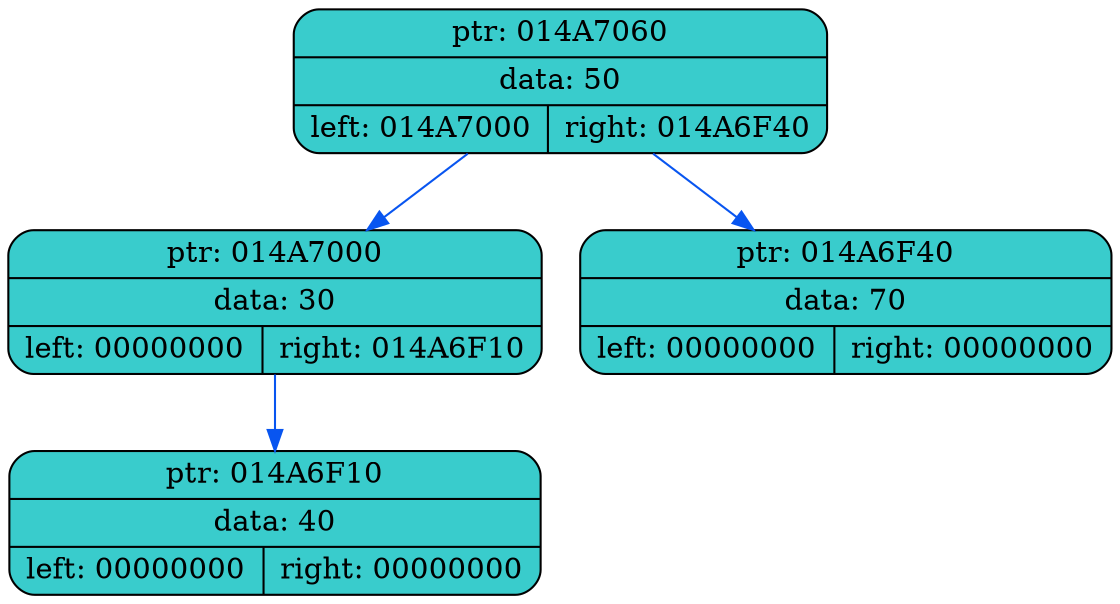 digraph
{
    rankdir=TP

        node014A7060[shape=record,style="rounded,filled",fillcolor="#39CCCC",label="{ ptr: 014A7060 | data: 50 | { left: 014A7000 | right: 014A6F40 }}"];
    node014A7060 -> node014A7000[color="#0855F0"]
    node014A7000[shape=record,style="rounded,filled",fillcolor="#39CCCC",label="{ ptr: 014A7000 | data: 30 | { left: 00000000 | right: 014A6F10 }}"];
    node014A7000 -> node014A6F10[color="#0855F0"]
    node014A6F10[shape=record,style="rounded,filled",fillcolor="#39CCCC",label="{ ptr: 014A6F10 | data: 40 | { left: 00000000 | right: 00000000 }}"];
    node014A7060 -> node014A6F40[color="#0855F0"]
    node014A6F40[shape=record,style="rounded,filled",fillcolor="#39CCCC",label="{ ptr: 014A6F40 | data: 70 | { left: 00000000 | right: 00000000 }}"];
}